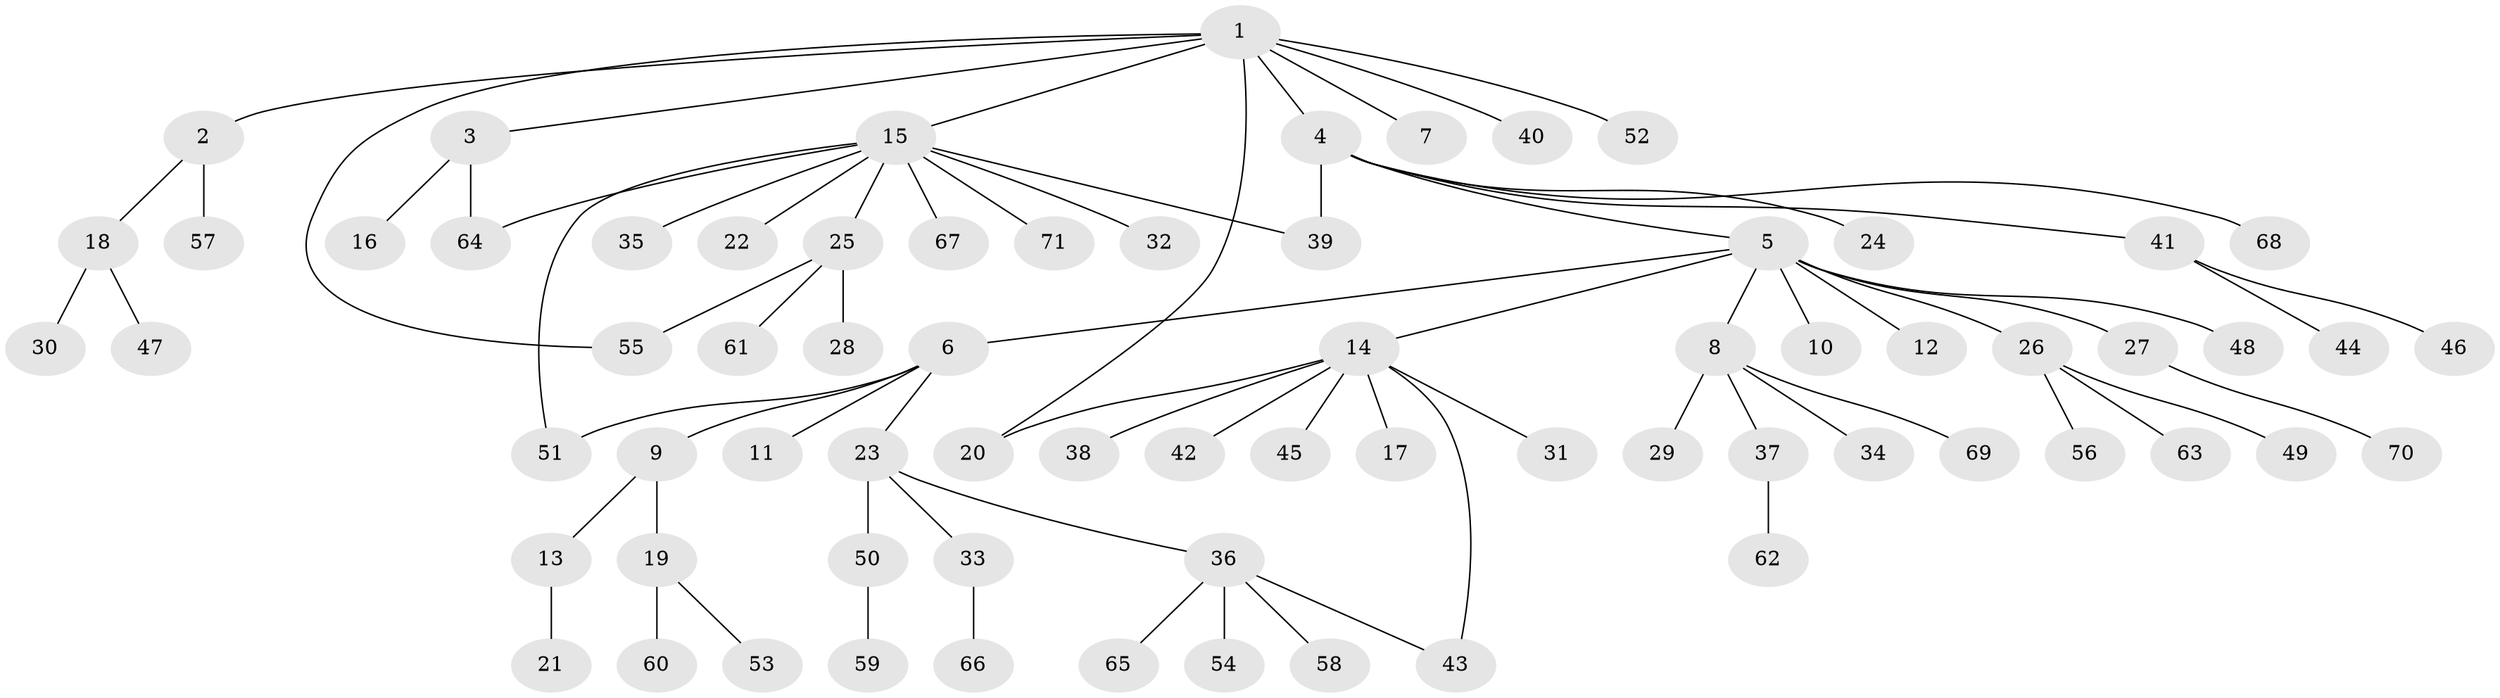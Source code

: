// Generated by graph-tools (version 1.1) at 2025/26/03/09/25 03:26:06]
// undirected, 71 vertices, 76 edges
graph export_dot {
graph [start="1"]
  node [color=gray90,style=filled];
  1;
  2;
  3;
  4;
  5;
  6;
  7;
  8;
  9;
  10;
  11;
  12;
  13;
  14;
  15;
  16;
  17;
  18;
  19;
  20;
  21;
  22;
  23;
  24;
  25;
  26;
  27;
  28;
  29;
  30;
  31;
  32;
  33;
  34;
  35;
  36;
  37;
  38;
  39;
  40;
  41;
  42;
  43;
  44;
  45;
  46;
  47;
  48;
  49;
  50;
  51;
  52;
  53;
  54;
  55;
  56;
  57;
  58;
  59;
  60;
  61;
  62;
  63;
  64;
  65;
  66;
  67;
  68;
  69;
  70;
  71;
  1 -- 2;
  1 -- 3;
  1 -- 4;
  1 -- 7;
  1 -- 15;
  1 -- 20;
  1 -- 40;
  1 -- 52;
  1 -- 55;
  2 -- 18;
  2 -- 57;
  3 -- 16;
  3 -- 64;
  4 -- 5;
  4 -- 24;
  4 -- 39;
  4 -- 41;
  4 -- 68;
  5 -- 6;
  5 -- 8;
  5 -- 10;
  5 -- 12;
  5 -- 14;
  5 -- 26;
  5 -- 27;
  5 -- 48;
  6 -- 9;
  6 -- 11;
  6 -- 23;
  6 -- 51;
  8 -- 29;
  8 -- 34;
  8 -- 37;
  8 -- 69;
  9 -- 13;
  9 -- 19;
  13 -- 21;
  14 -- 17;
  14 -- 20;
  14 -- 31;
  14 -- 38;
  14 -- 42;
  14 -- 43;
  14 -- 45;
  15 -- 22;
  15 -- 25;
  15 -- 32;
  15 -- 35;
  15 -- 39;
  15 -- 51;
  15 -- 64;
  15 -- 67;
  15 -- 71;
  18 -- 30;
  18 -- 47;
  19 -- 53;
  19 -- 60;
  23 -- 33;
  23 -- 36;
  23 -- 50;
  25 -- 28;
  25 -- 55;
  25 -- 61;
  26 -- 49;
  26 -- 56;
  26 -- 63;
  27 -- 70;
  33 -- 66;
  36 -- 43;
  36 -- 54;
  36 -- 58;
  36 -- 65;
  37 -- 62;
  41 -- 44;
  41 -- 46;
  50 -- 59;
}
